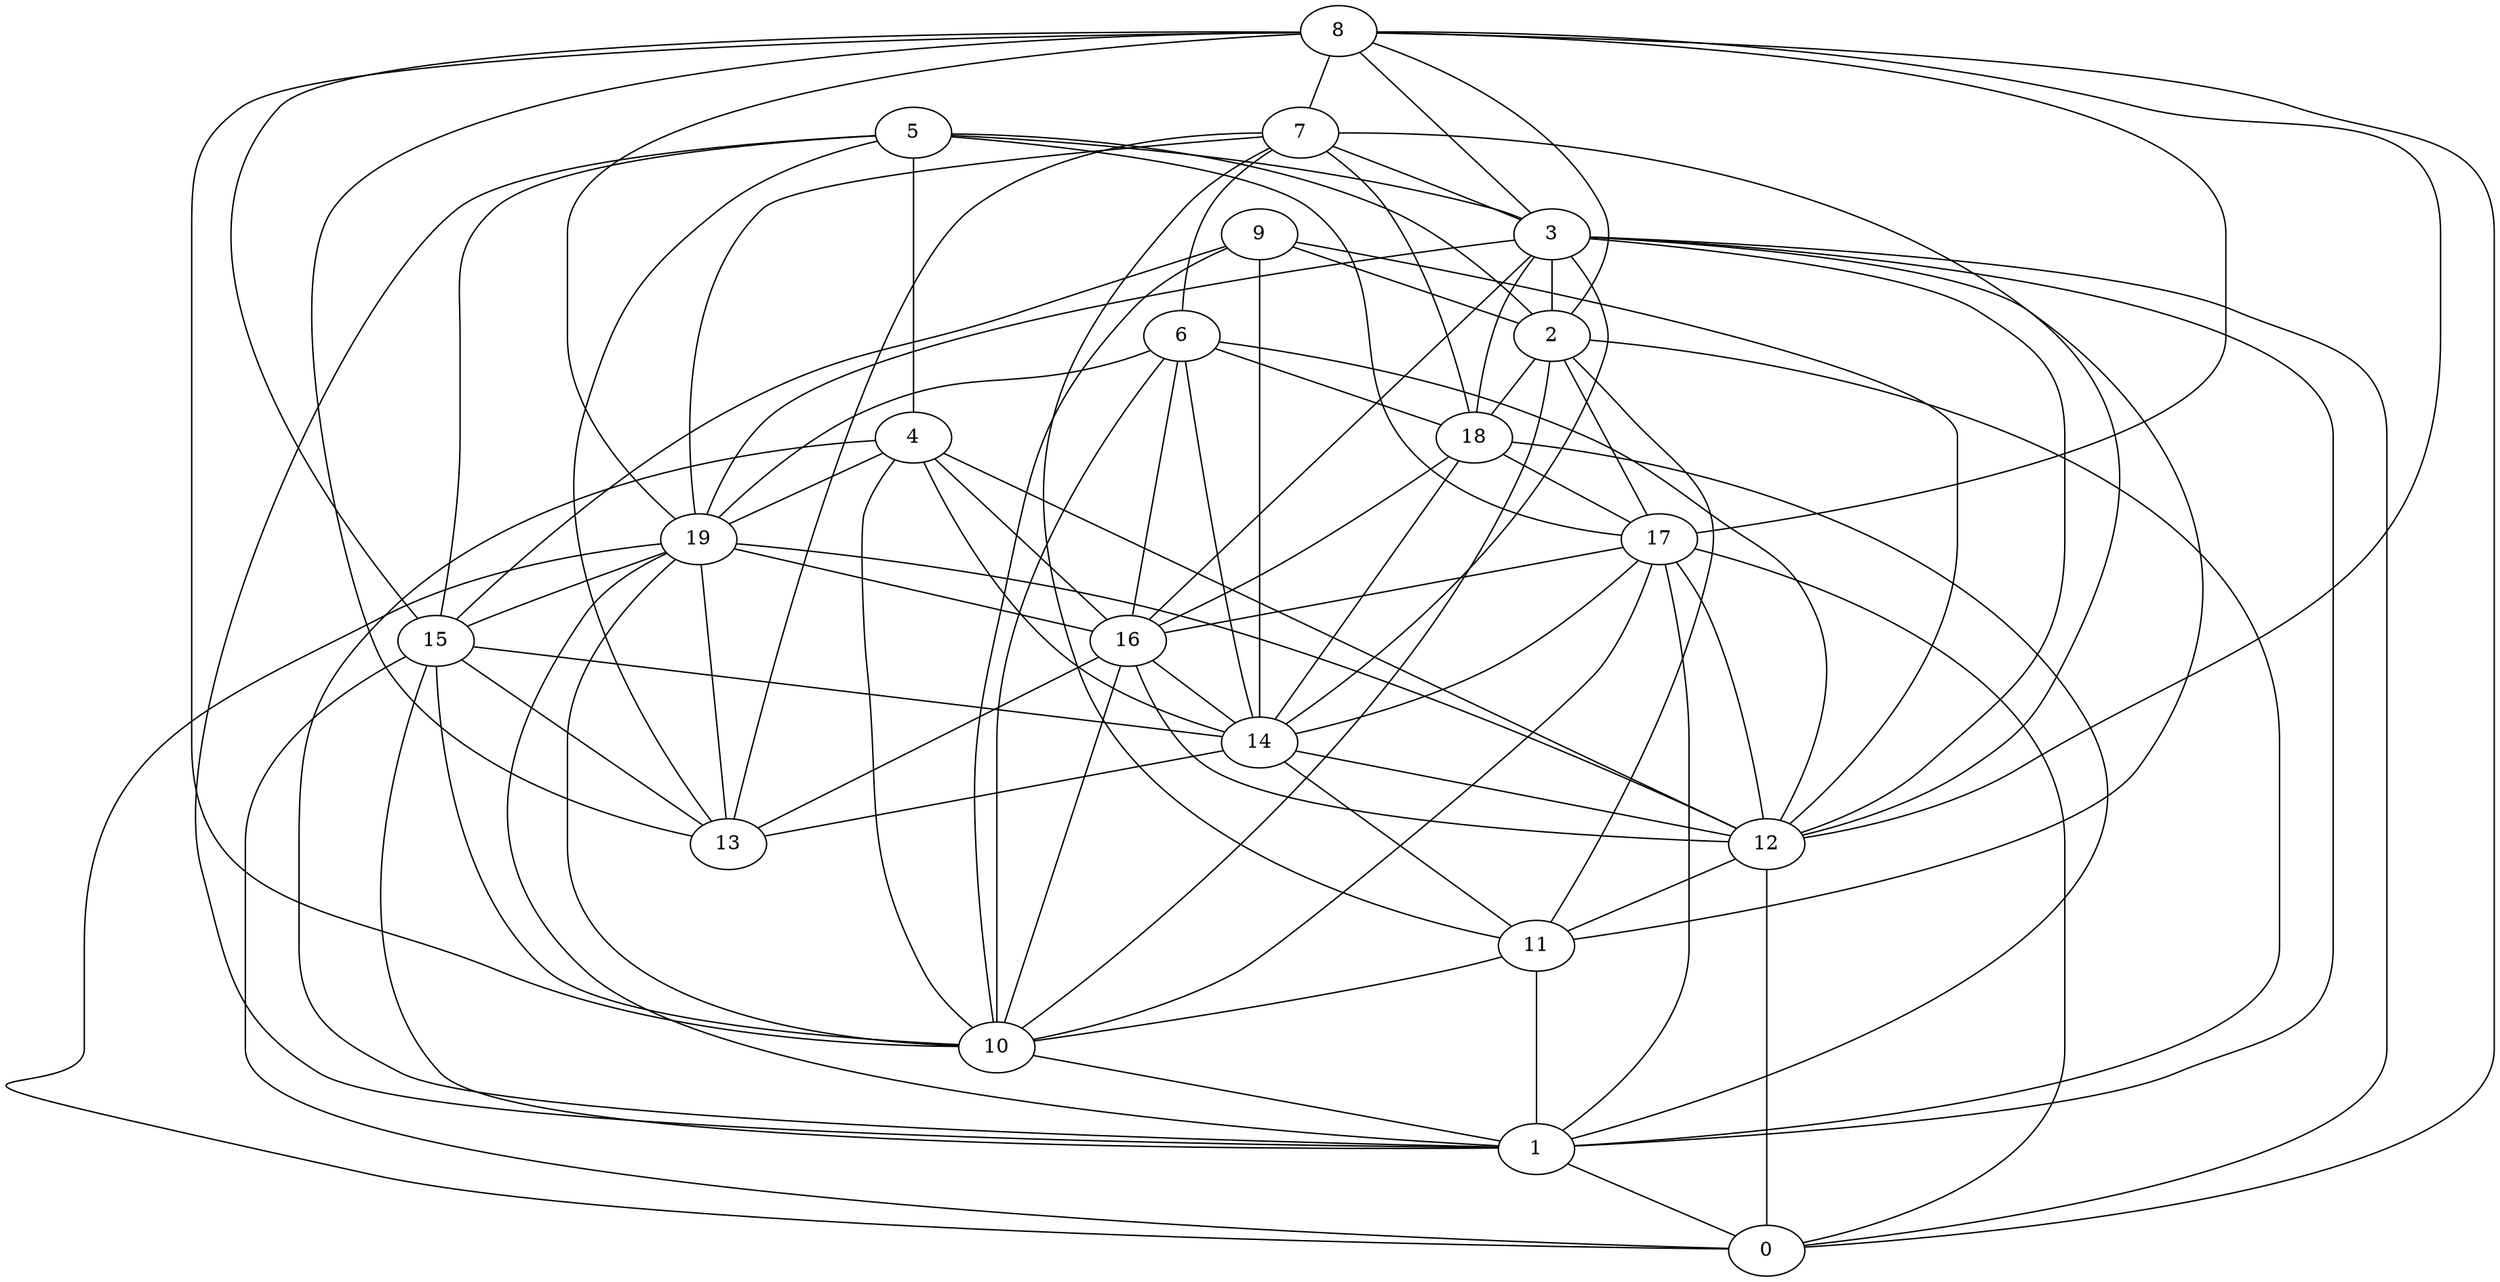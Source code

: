 digraph GG_graph {

subgraph G_graph {
edge [color = black]
"14" -> "12" [dir = none]
"14" -> "13" [dir = none]
"2" -> "17" [dir = none]
"2" -> "10" [dir = none]
"2" -> "18" [dir = none]
"2" -> "1" [dir = none]
"5" -> "1" [dir = none]
"5" -> "3" [dir = none]
"5" -> "4" [dir = none]
"5" -> "15" [dir = none]
"16" -> "14" [dir = none]
"16" -> "12" [dir = none]
"16" -> "10" [dir = none]
"3" -> "2" [dir = none]
"3" -> "19" [dir = none]
"3" -> "14" [dir = none]
"3" -> "11" [dir = none]
"3" -> "1" [dir = none]
"3" -> "18" [dir = none]
"3" -> "0" [dir = none]
"15" -> "13" [dir = none]
"15" -> "14" [dir = none]
"15" -> "10" [dir = none]
"4" -> "14" [dir = none]
"4" -> "10" [dir = none]
"4" -> "1" [dir = none]
"8" -> "7" [dir = none]
"8" -> "19" [dir = none]
"8" -> "3" [dir = none]
"8" -> "0" [dir = none]
"8" -> "10" [dir = none]
"8" -> "15" [dir = none]
"8" -> "17" [dir = none]
"7" -> "6" [dir = none]
"7" -> "3" [dir = none]
"17" -> "1" [dir = none]
"17" -> "10" [dir = none]
"17" -> "0" [dir = none]
"17" -> "14" [dir = none]
"17" -> "12" [dir = none]
"9" -> "2" [dir = none]
"9" -> "15" [dir = none]
"9" -> "10" [dir = none]
"6" -> "12" [dir = none]
"6" -> "18" [dir = none]
"6" -> "14" [dir = none]
"6" -> "19" [dir = none]
"19" -> "13" [dir = none]
"19" -> "1" [dir = none]
"19" -> "15" [dir = none]
"19" -> "10" [dir = none]
"19" -> "0" [dir = none]
"12" -> "11" [dir = none]
"12" -> "0" [dir = none]
"18" -> "17" [dir = none]
"18" -> "1" [dir = none]
"11" -> "1" [dir = none]
"7" -> "19" [dir = none]
"4" -> "19" [dir = none]
"1" -> "0" [dir = none]
"5" -> "2" [dir = none]
"7" -> "11" [dir = none]
"4" -> "16" [dir = none]
"7" -> "13" [dir = none]
"5" -> "17" [dir = none]
"17" -> "16" [dir = none]
"5" -> "13" [dir = none]
"2" -> "11" [dir = none]
"6" -> "16" [dir = none]
"6" -> "10" [dir = none]
"8" -> "13" [dir = none]
"3" -> "12" [dir = none]
"7" -> "18" [dir = none]
"8" -> "12" [dir = none]
"18" -> "16" [dir = none]
"9" -> "14" [dir = none]
"11" -> "10" [dir = none]
"3" -> "16" [dir = none]
"15" -> "1" [dir = none]
"19" -> "12" [dir = none]
"10" -> "1" [dir = none]
"18" -> "14" [dir = none]
"15" -> "0" [dir = none]
"7" -> "12" [dir = none]
"19" -> "16" [dir = none]
"14" -> "11" [dir = none]
"8" -> "2" [dir = none]
"4" -> "12" [dir = none]
"16" -> "13" [dir = none]
"9" -> "12" [dir = none]
}

}
